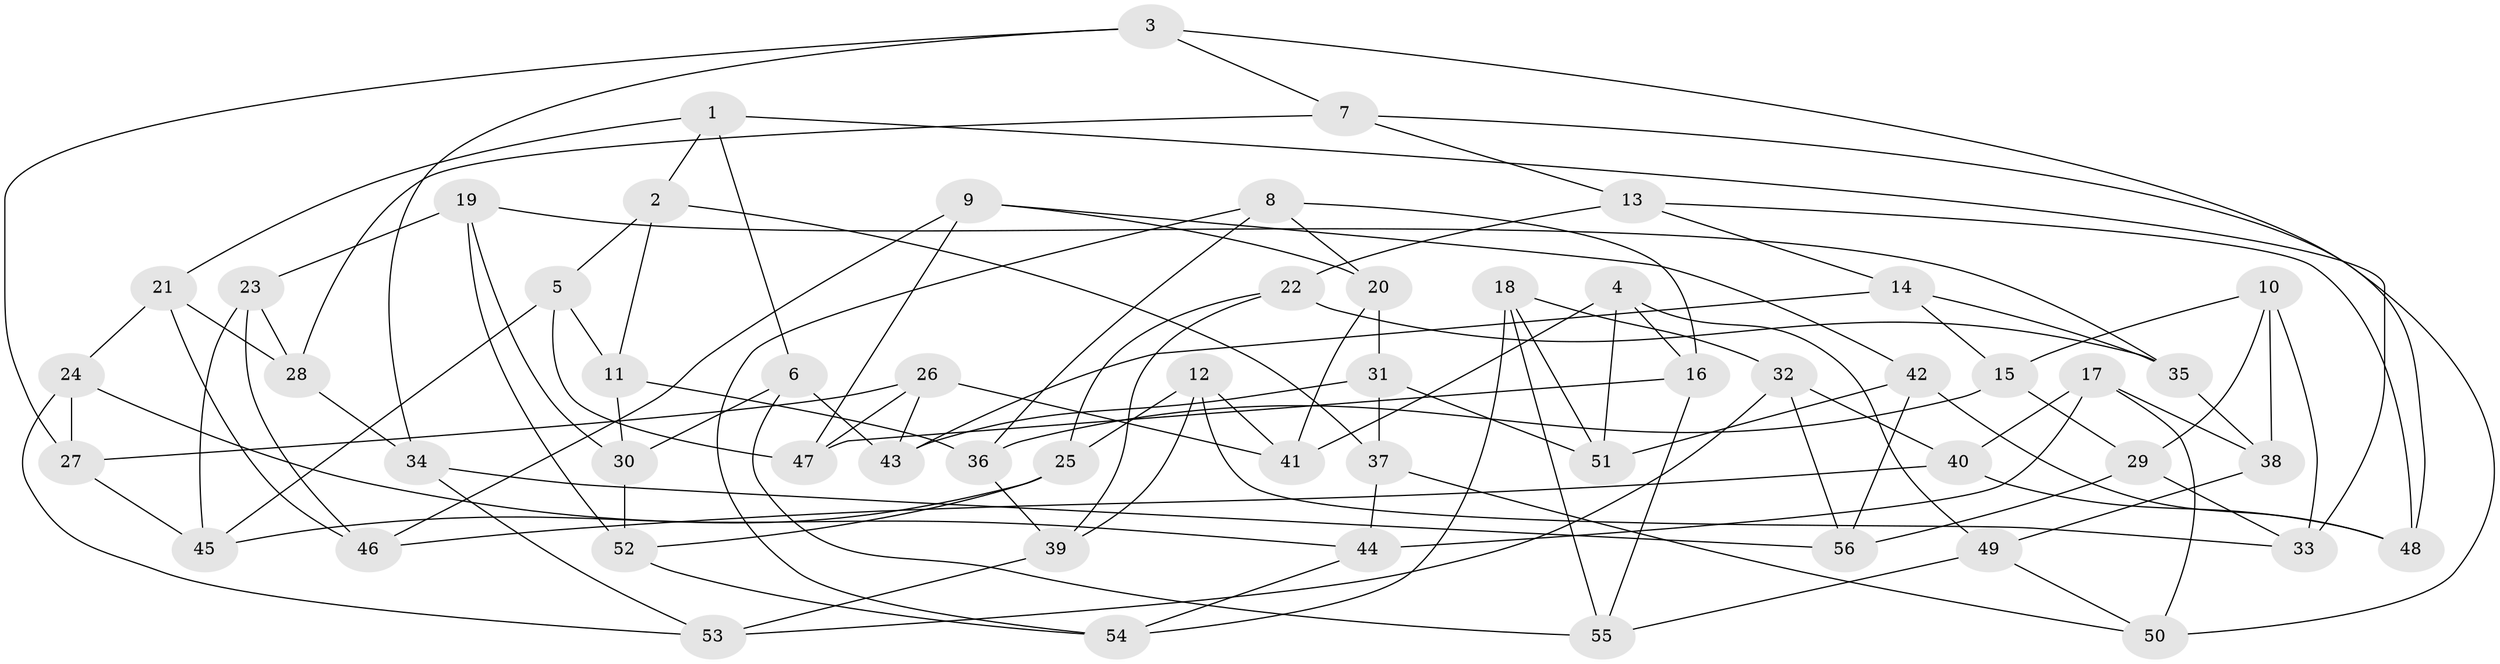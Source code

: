 // coarse degree distribution, {6: 0.5, 5: 0.11764705882352941, 4: 0.3235294117647059, 3: 0.058823529411764705}
// Generated by graph-tools (version 1.1) at 2025/52/02/27/25 19:52:34]
// undirected, 56 vertices, 112 edges
graph export_dot {
graph [start="1"]
  node [color=gray90,style=filled];
  1;
  2;
  3;
  4;
  5;
  6;
  7;
  8;
  9;
  10;
  11;
  12;
  13;
  14;
  15;
  16;
  17;
  18;
  19;
  20;
  21;
  22;
  23;
  24;
  25;
  26;
  27;
  28;
  29;
  30;
  31;
  32;
  33;
  34;
  35;
  36;
  37;
  38;
  39;
  40;
  41;
  42;
  43;
  44;
  45;
  46;
  47;
  48;
  49;
  50;
  51;
  52;
  53;
  54;
  55;
  56;
  1 -- 21;
  1 -- 2;
  1 -- 33;
  1 -- 6;
  2 -- 5;
  2 -- 11;
  2 -- 37;
  3 -- 27;
  3 -- 34;
  3 -- 48;
  3 -- 7;
  4 -- 51;
  4 -- 49;
  4 -- 16;
  4 -- 41;
  5 -- 11;
  5 -- 47;
  5 -- 45;
  6 -- 30;
  6 -- 43;
  6 -- 55;
  7 -- 28;
  7 -- 13;
  7 -- 50;
  8 -- 20;
  8 -- 54;
  8 -- 36;
  8 -- 16;
  9 -- 46;
  9 -- 20;
  9 -- 47;
  9 -- 42;
  10 -- 38;
  10 -- 29;
  10 -- 33;
  10 -- 15;
  11 -- 36;
  11 -- 30;
  12 -- 41;
  12 -- 25;
  12 -- 39;
  12 -- 33;
  13 -- 14;
  13 -- 22;
  13 -- 48;
  14 -- 35;
  14 -- 43;
  14 -- 15;
  15 -- 36;
  15 -- 29;
  16 -- 55;
  16 -- 47;
  17 -- 40;
  17 -- 44;
  17 -- 38;
  17 -- 50;
  18 -- 55;
  18 -- 51;
  18 -- 54;
  18 -- 32;
  19 -- 52;
  19 -- 23;
  19 -- 35;
  19 -- 30;
  20 -- 41;
  20 -- 31;
  21 -- 28;
  21 -- 24;
  21 -- 46;
  22 -- 25;
  22 -- 39;
  22 -- 35;
  23 -- 46;
  23 -- 28;
  23 -- 45;
  24 -- 44;
  24 -- 53;
  24 -- 27;
  25 -- 52;
  25 -- 45;
  26 -- 43;
  26 -- 27;
  26 -- 47;
  26 -- 41;
  27 -- 45;
  28 -- 34;
  29 -- 33;
  29 -- 56;
  30 -- 52;
  31 -- 51;
  31 -- 37;
  31 -- 43;
  32 -- 56;
  32 -- 53;
  32 -- 40;
  34 -- 53;
  34 -- 56;
  35 -- 38;
  36 -- 39;
  37 -- 50;
  37 -- 44;
  38 -- 49;
  39 -- 53;
  40 -- 48;
  40 -- 46;
  42 -- 48;
  42 -- 56;
  42 -- 51;
  44 -- 54;
  49 -- 50;
  49 -- 55;
  52 -- 54;
}
